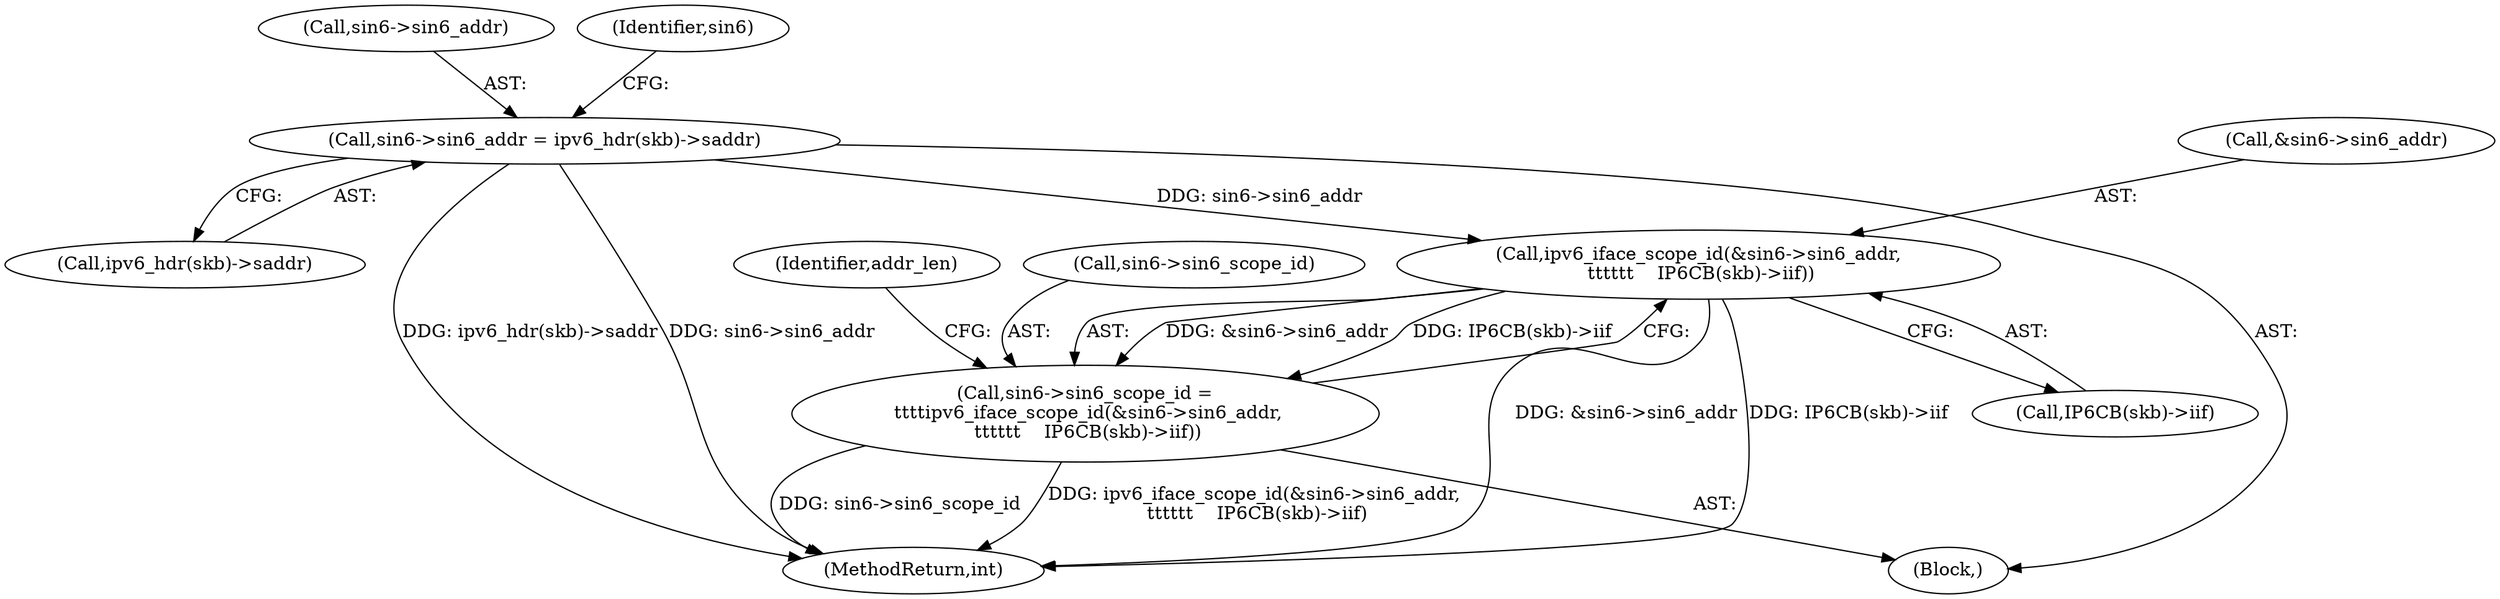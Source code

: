 digraph "0_linux_bceaa90240b6019ed73b49965eac7d167610be69_4@pointer" {
"1000378" [label="(Call,ipv6_iface_scope_id(&sin6->sin6_addr,\n \t\t\t\t\t\t    IP6CB(skb)->iif))"];
"1000366" [label="(Call,sin6->sin6_addr = ipv6_hdr(skb)->saddr)"];
"1000374" [label="(Call,sin6->sin6_scope_id =\n \t\t\t\tipv6_iface_scope_id(&sin6->sin6_addr,\n \t\t\t\t\t\t    IP6CB(skb)->iif))"];
"1000378" [label="(Call,ipv6_iface_scope_id(&sin6->sin6_addr,\n \t\t\t\t\t\t    IP6CB(skb)->iif))"];
"1000383" [label="(Call,IP6CB(skb)->iif)"];
"1000370" [label="(Call,ipv6_hdr(skb)->saddr)"];
"1000483" [label="(MethodReturn,int)"];
"1000374" [label="(Call,sin6->sin6_scope_id =\n \t\t\t\tipv6_iface_scope_id(&sin6->sin6_addr,\n \t\t\t\t\t\t    IP6CB(skb)->iif))"];
"1000366" [label="(Call,sin6->sin6_addr = ipv6_hdr(skb)->saddr)"];
"1000379" [label="(Call,&sin6->sin6_addr)"];
"1000389" [label="(Identifier,addr_len)"];
"1000375" [label="(Call,sin6->sin6_scope_id)"];
"1000365" [label="(Block,)"];
"1000367" [label="(Call,sin6->sin6_addr)"];
"1000376" [label="(Identifier,sin6)"];
"1000378" -> "1000374"  [label="AST: "];
"1000378" -> "1000383"  [label="CFG: "];
"1000379" -> "1000378"  [label="AST: "];
"1000383" -> "1000378"  [label="AST: "];
"1000374" -> "1000378"  [label="CFG: "];
"1000378" -> "1000483"  [label="DDG: IP6CB(skb)->iif"];
"1000378" -> "1000483"  [label="DDG: &sin6->sin6_addr"];
"1000378" -> "1000374"  [label="DDG: &sin6->sin6_addr"];
"1000378" -> "1000374"  [label="DDG: IP6CB(skb)->iif"];
"1000366" -> "1000378"  [label="DDG: sin6->sin6_addr"];
"1000366" -> "1000365"  [label="AST: "];
"1000366" -> "1000370"  [label="CFG: "];
"1000367" -> "1000366"  [label="AST: "];
"1000370" -> "1000366"  [label="AST: "];
"1000376" -> "1000366"  [label="CFG: "];
"1000366" -> "1000483"  [label="DDG: ipv6_hdr(skb)->saddr"];
"1000366" -> "1000483"  [label="DDG: sin6->sin6_addr"];
"1000374" -> "1000365"  [label="AST: "];
"1000375" -> "1000374"  [label="AST: "];
"1000389" -> "1000374"  [label="CFG: "];
"1000374" -> "1000483"  [label="DDG: sin6->sin6_scope_id"];
"1000374" -> "1000483"  [label="DDG: ipv6_iface_scope_id(&sin6->sin6_addr,\n \t\t\t\t\t\t    IP6CB(skb)->iif)"];
}
